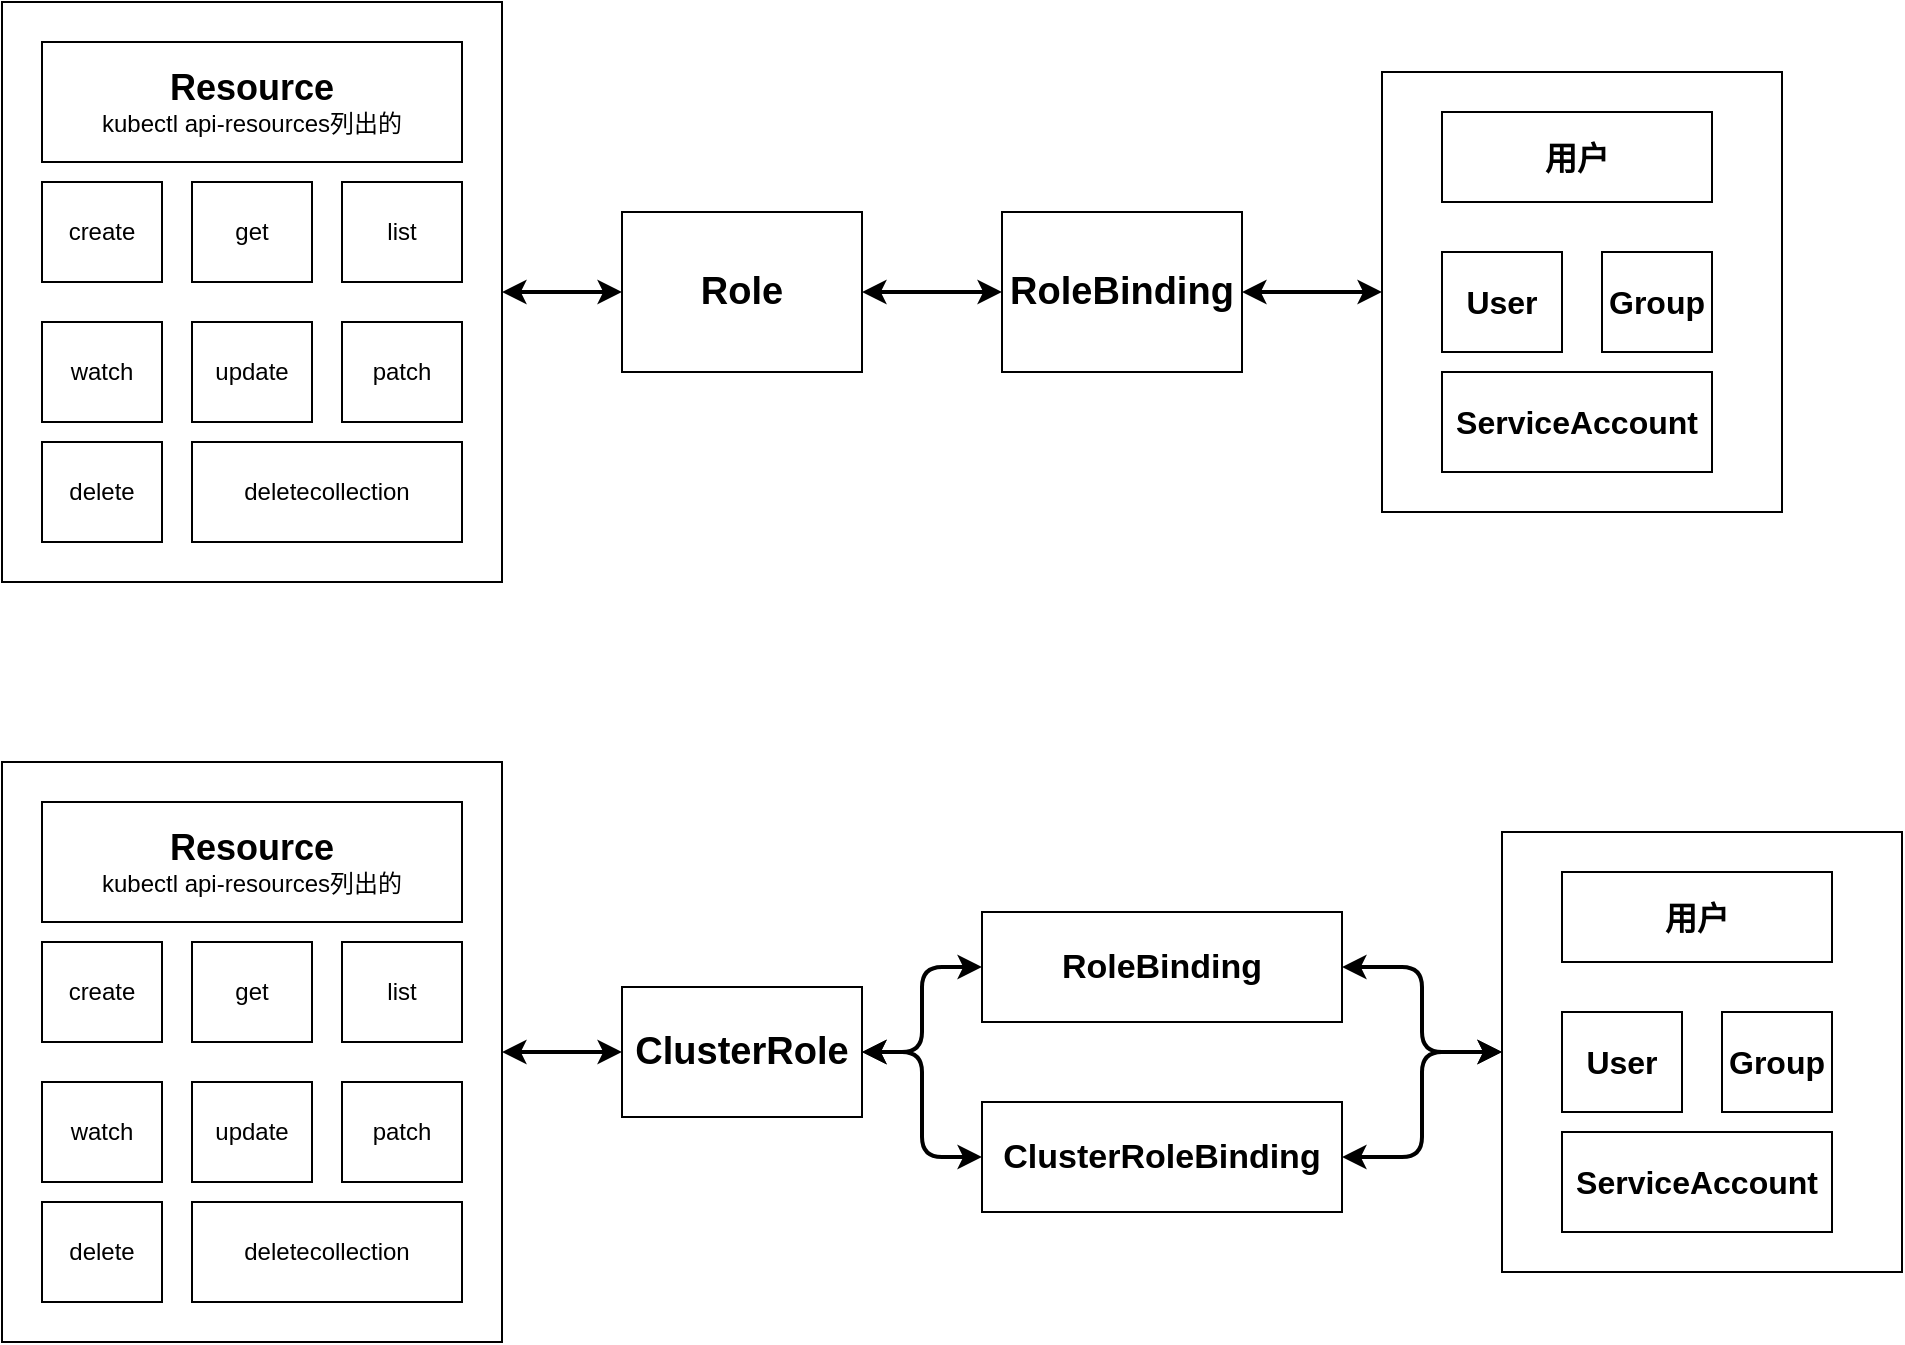 <mxfile version="24.8.0">
  <diagram name="第 1 页" id="q4XajiMdXnpOg9WT4xi-">
    <mxGraphModel dx="1820" dy="1044" grid="1" gridSize="10" guides="1" tooltips="1" connect="1" arrows="1" fold="1" page="1" pageScale="1" pageWidth="827" pageHeight="1169" math="0" shadow="0">
      <root>
        <mxCell id="0" />
        <mxCell id="1" parent="0" />
        <mxCell id="XVSARBqGcNh4IhQut15m-15" style="edgeStyle=orthogonalEdgeStyle;rounded=0;orthogonalLoop=1;jettySize=auto;html=1;exitX=1;exitY=0.5;exitDx=0;exitDy=0;entryX=0;entryY=0.5;entryDx=0;entryDy=0;startArrow=classic;startFill=1;strokeWidth=2;" edge="1" parent="1" source="XVSARBqGcNh4IhQut15m-1" target="XVSARBqGcNh4IhQut15m-11">
          <mxGeometry relative="1" as="geometry" />
        </mxCell>
        <mxCell id="XVSARBqGcNh4IhQut15m-1" value="" style="rounded=0;whiteSpace=wrap;html=1;" vertex="1" parent="1">
          <mxGeometry x="110" y="130" width="250" height="290" as="geometry" />
        </mxCell>
        <mxCell id="XVSARBqGcNh4IhQut15m-2" value="&lt;div style=&quot;font-size: 16px;&quot;&gt;&lt;font size=&quot;1&quot;&gt;&lt;b&gt;&lt;font style=&quot;font-size: 18px;&quot;&gt;Resource&lt;/font&gt;&lt;/b&gt;&lt;/font&gt;&lt;/div&gt;kubectl api-resources列出的" style="rounded=0;whiteSpace=wrap;html=1;" vertex="1" parent="1">
          <mxGeometry x="130" y="150" width="210" height="60" as="geometry" />
        </mxCell>
        <mxCell id="XVSARBqGcNh4IhQut15m-3" value="create" style="rounded=0;whiteSpace=wrap;html=1;" vertex="1" parent="1">
          <mxGeometry x="130" y="220" width="60" height="50" as="geometry" />
        </mxCell>
        <mxCell id="XVSARBqGcNh4IhQut15m-4" value="get" style="rounded=0;whiteSpace=wrap;html=1;" vertex="1" parent="1">
          <mxGeometry x="205" y="220" width="60" height="50" as="geometry" />
        </mxCell>
        <mxCell id="XVSARBqGcNh4IhQut15m-5" value="list" style="rounded=0;whiteSpace=wrap;html=1;" vertex="1" parent="1">
          <mxGeometry x="280" y="220" width="60" height="50" as="geometry" />
        </mxCell>
        <mxCell id="XVSARBqGcNh4IhQut15m-6" value="watch" style="rounded=0;whiteSpace=wrap;html=1;" vertex="1" parent="1">
          <mxGeometry x="130" y="290" width="60" height="50" as="geometry" />
        </mxCell>
        <mxCell id="XVSARBqGcNh4IhQut15m-7" value="update" style="rounded=0;whiteSpace=wrap;html=1;" vertex="1" parent="1">
          <mxGeometry x="205" y="290" width="60" height="50" as="geometry" />
        </mxCell>
        <mxCell id="XVSARBqGcNh4IhQut15m-8" value="patch" style="rounded=0;whiteSpace=wrap;html=1;" vertex="1" parent="1">
          <mxGeometry x="280" y="290" width="60" height="50" as="geometry" />
        </mxCell>
        <mxCell id="XVSARBqGcNh4IhQut15m-9" value="delete" style="rounded=0;whiteSpace=wrap;html=1;" vertex="1" parent="1">
          <mxGeometry x="130" y="350" width="60" height="50" as="geometry" />
        </mxCell>
        <mxCell id="XVSARBqGcNh4IhQut15m-10" value="deletecollection" style="rounded=0;whiteSpace=wrap;html=1;" vertex="1" parent="1">
          <mxGeometry x="205" y="350" width="135" height="50" as="geometry" />
        </mxCell>
        <mxCell id="XVSARBqGcNh4IhQut15m-16" style="edgeStyle=orthogonalEdgeStyle;rounded=0;orthogonalLoop=1;jettySize=auto;html=1;exitX=1;exitY=0.5;exitDx=0;exitDy=0;entryX=0;entryY=0.5;entryDx=0;entryDy=0;startArrow=classic;startFill=1;strokeWidth=2;" edge="1" parent="1" source="XVSARBqGcNh4IhQut15m-11" target="XVSARBqGcNh4IhQut15m-12">
          <mxGeometry relative="1" as="geometry" />
        </mxCell>
        <mxCell id="XVSARBqGcNh4IhQut15m-11" value="Role" style="rounded=0;whiteSpace=wrap;html=1;fontSize=19;fontStyle=1" vertex="1" parent="1">
          <mxGeometry x="420" y="235" width="120" height="80" as="geometry" />
        </mxCell>
        <mxCell id="XVSARBqGcNh4IhQut15m-17" style="edgeStyle=orthogonalEdgeStyle;rounded=0;orthogonalLoop=1;jettySize=auto;html=1;exitX=1;exitY=0.5;exitDx=0;exitDy=0;entryX=0;entryY=0.5;entryDx=0;entryDy=0;startArrow=classic;startFill=1;strokeWidth=2;" edge="1" parent="1" source="XVSARBqGcNh4IhQut15m-12" target="XVSARBqGcNh4IhQut15m-14">
          <mxGeometry relative="1" as="geometry" />
        </mxCell>
        <mxCell id="XVSARBqGcNh4IhQut15m-12" value="RoleBinding" style="rounded=0;whiteSpace=wrap;html=1;fontSize=19;fontStyle=1" vertex="1" parent="1">
          <mxGeometry x="610" y="235" width="120" height="80" as="geometry" />
        </mxCell>
        <mxCell id="XVSARBqGcNh4IhQut15m-14" value="" style="rounded=0;whiteSpace=wrap;html=1;" vertex="1" parent="1">
          <mxGeometry x="800" y="165" width="200" height="220" as="geometry" />
        </mxCell>
        <mxCell id="XVSARBqGcNh4IhQut15m-18" value="ServiceAccount" style="rounded=0;whiteSpace=wrap;html=1;strokeWidth=1;fontStyle=1;fontSize=16;" vertex="1" parent="1">
          <mxGeometry x="830" y="315" width="135" height="50" as="geometry" />
        </mxCell>
        <mxCell id="XVSARBqGcNh4IhQut15m-19" value="User" style="rounded=0;whiteSpace=wrap;html=1;strokeWidth=1;fontStyle=1;fontSize=16;" vertex="1" parent="1">
          <mxGeometry x="830" y="255" width="60" height="50" as="geometry" />
        </mxCell>
        <mxCell id="XVSARBqGcNh4IhQut15m-20" value="Group" style="rounded=0;whiteSpace=wrap;html=1;strokeWidth=1;fontStyle=1;fontSize=16;" vertex="1" parent="1">
          <mxGeometry x="910" y="255" width="55" height="50" as="geometry" />
        </mxCell>
        <mxCell id="XVSARBqGcNh4IhQut15m-40" value="用户" style="rounded=0;whiteSpace=wrap;html=1;strokeWidth=1;fontStyle=1;fontSize=16;" vertex="1" parent="1">
          <mxGeometry x="830" y="185" width="135" height="45" as="geometry" />
        </mxCell>
        <mxCell id="XVSARBqGcNh4IhQut15m-42" style="edgeStyle=orthogonalEdgeStyle;rounded=0;orthogonalLoop=1;jettySize=auto;html=1;exitX=1;exitY=0.5;exitDx=0;exitDy=0;entryX=0;entryY=0.5;entryDx=0;entryDy=0;startArrow=classic;startFill=1;strokeWidth=2;" edge="1" parent="1" source="XVSARBqGcNh4IhQut15m-43" target="XVSARBqGcNh4IhQut15m-54">
          <mxGeometry relative="1" as="geometry" />
        </mxCell>
        <mxCell id="XVSARBqGcNh4IhQut15m-43" value="" style="rounded=0;whiteSpace=wrap;html=1;" vertex="1" parent="1">
          <mxGeometry x="110" y="510" width="250" height="290" as="geometry" />
        </mxCell>
        <mxCell id="XVSARBqGcNh4IhQut15m-44" value="&lt;div style=&quot;font-size: 16px;&quot;&gt;&lt;font size=&quot;1&quot;&gt;&lt;b&gt;&lt;font style=&quot;font-size: 18px;&quot;&gt;Resource&lt;/font&gt;&lt;/b&gt;&lt;/font&gt;&lt;/div&gt;kubectl api-resources列出的" style="rounded=0;whiteSpace=wrap;html=1;" vertex="1" parent="1">
          <mxGeometry x="130" y="530" width="210" height="60" as="geometry" />
        </mxCell>
        <mxCell id="XVSARBqGcNh4IhQut15m-45" value="create" style="rounded=0;whiteSpace=wrap;html=1;" vertex="1" parent="1">
          <mxGeometry x="130" y="600" width="60" height="50" as="geometry" />
        </mxCell>
        <mxCell id="XVSARBqGcNh4IhQut15m-46" value="get" style="rounded=0;whiteSpace=wrap;html=1;" vertex="1" parent="1">
          <mxGeometry x="205" y="600" width="60" height="50" as="geometry" />
        </mxCell>
        <mxCell id="XVSARBqGcNh4IhQut15m-47" value="list" style="rounded=0;whiteSpace=wrap;html=1;" vertex="1" parent="1">
          <mxGeometry x="280" y="600" width="60" height="50" as="geometry" />
        </mxCell>
        <mxCell id="XVSARBqGcNh4IhQut15m-48" value="watch" style="rounded=0;whiteSpace=wrap;html=1;" vertex="1" parent="1">
          <mxGeometry x="130" y="670" width="60" height="50" as="geometry" />
        </mxCell>
        <mxCell id="XVSARBqGcNh4IhQut15m-49" value="update" style="rounded=0;whiteSpace=wrap;html=1;" vertex="1" parent="1">
          <mxGeometry x="205" y="670" width="60" height="50" as="geometry" />
        </mxCell>
        <mxCell id="XVSARBqGcNh4IhQut15m-50" value="patch" style="rounded=0;whiteSpace=wrap;html=1;" vertex="1" parent="1">
          <mxGeometry x="280" y="670" width="60" height="50" as="geometry" />
        </mxCell>
        <mxCell id="XVSARBqGcNh4IhQut15m-51" value="delete" style="rounded=0;whiteSpace=wrap;html=1;" vertex="1" parent="1">
          <mxGeometry x="130" y="730" width="60" height="50" as="geometry" />
        </mxCell>
        <mxCell id="XVSARBqGcNh4IhQut15m-52" value="deletecollection" style="rounded=0;whiteSpace=wrap;html=1;" vertex="1" parent="1">
          <mxGeometry x="205" y="730" width="135" height="50" as="geometry" />
        </mxCell>
        <mxCell id="XVSARBqGcNh4IhQut15m-53" style="edgeStyle=orthogonalEdgeStyle;rounded=1;orthogonalLoop=1;jettySize=auto;html=1;exitX=1;exitY=0.5;exitDx=0;exitDy=0;entryX=0;entryY=0.5;entryDx=0;entryDy=0;startArrow=classic;startFill=1;strokeWidth=2;curved=0;" edge="1" parent="1" source="XVSARBqGcNh4IhQut15m-54" target="XVSARBqGcNh4IhQut15m-56">
          <mxGeometry relative="1" as="geometry" />
        </mxCell>
        <mxCell id="XVSARBqGcNh4IhQut15m-65" style="edgeStyle=orthogonalEdgeStyle;rounded=1;orthogonalLoop=1;jettySize=auto;html=1;exitX=1;exitY=0.5;exitDx=0;exitDy=0;entryX=0;entryY=0.5;entryDx=0;entryDy=0;strokeWidth=2;startArrow=classic;startFill=1;curved=0;" edge="1" parent="1" source="XVSARBqGcNh4IhQut15m-54" target="XVSARBqGcNh4IhQut15m-62">
          <mxGeometry relative="1" as="geometry" />
        </mxCell>
        <mxCell id="XVSARBqGcNh4IhQut15m-54" value="ClusterRole" style="rounded=0;whiteSpace=wrap;html=1;fontSize=19;fontStyle=1" vertex="1" parent="1">
          <mxGeometry x="420" y="622.5" width="120" height="65" as="geometry" />
        </mxCell>
        <mxCell id="XVSARBqGcNh4IhQut15m-55" style="edgeStyle=orthogonalEdgeStyle;rounded=1;orthogonalLoop=1;jettySize=auto;html=1;exitX=1;exitY=0.5;exitDx=0;exitDy=0;entryX=0;entryY=0.5;entryDx=0;entryDy=0;startArrow=classic;startFill=1;strokeWidth=2;curved=0;" edge="1" parent="1" source="XVSARBqGcNh4IhQut15m-56" target="XVSARBqGcNh4IhQut15m-57">
          <mxGeometry relative="1" as="geometry" />
        </mxCell>
        <mxCell id="XVSARBqGcNh4IhQut15m-56" value="RoleBinding" style="rounded=0;whiteSpace=wrap;html=1;fontSize=17;fontStyle=1" vertex="1" parent="1">
          <mxGeometry x="600" y="585" width="180" height="55" as="geometry" />
        </mxCell>
        <mxCell id="XVSARBqGcNh4IhQut15m-57" value="" style="rounded=0;whiteSpace=wrap;html=1;" vertex="1" parent="1">
          <mxGeometry x="860" y="545" width="200" height="220" as="geometry" />
        </mxCell>
        <mxCell id="XVSARBqGcNh4IhQut15m-58" value="ServiceAccount" style="rounded=0;whiteSpace=wrap;html=1;strokeWidth=1;fontStyle=1;fontSize=16;" vertex="1" parent="1">
          <mxGeometry x="890" y="695" width="135" height="50" as="geometry" />
        </mxCell>
        <mxCell id="XVSARBqGcNh4IhQut15m-59" value="User" style="rounded=0;whiteSpace=wrap;html=1;strokeWidth=1;fontStyle=1;fontSize=16;" vertex="1" parent="1">
          <mxGeometry x="890" y="635" width="60" height="50" as="geometry" />
        </mxCell>
        <mxCell id="XVSARBqGcNh4IhQut15m-60" value="Group" style="rounded=0;whiteSpace=wrap;html=1;strokeWidth=1;fontStyle=1;fontSize=16;" vertex="1" parent="1">
          <mxGeometry x="970" y="635" width="55" height="50" as="geometry" />
        </mxCell>
        <mxCell id="XVSARBqGcNh4IhQut15m-61" value="用户" style="rounded=0;whiteSpace=wrap;html=1;strokeWidth=1;fontStyle=1;fontSize=16;" vertex="1" parent="1">
          <mxGeometry x="890" y="565" width="135" height="45" as="geometry" />
        </mxCell>
        <mxCell id="XVSARBqGcNh4IhQut15m-64" style="edgeStyle=orthogonalEdgeStyle;rounded=1;orthogonalLoop=1;jettySize=auto;html=1;exitX=1;exitY=0.5;exitDx=0;exitDy=0;entryX=0;entryY=0.5;entryDx=0;entryDy=0;strokeWidth=2;startArrow=classic;startFill=1;curved=0;" edge="1" parent="1" source="XVSARBqGcNh4IhQut15m-62" target="XVSARBqGcNh4IhQut15m-57">
          <mxGeometry relative="1" as="geometry" />
        </mxCell>
        <mxCell id="XVSARBqGcNh4IhQut15m-62" value="ClusterRoleBinding" style="rounded=0;whiteSpace=wrap;html=1;fontSize=17;fontStyle=1" vertex="1" parent="1">
          <mxGeometry x="600" y="680" width="180" height="55" as="geometry" />
        </mxCell>
      </root>
    </mxGraphModel>
  </diagram>
</mxfile>
